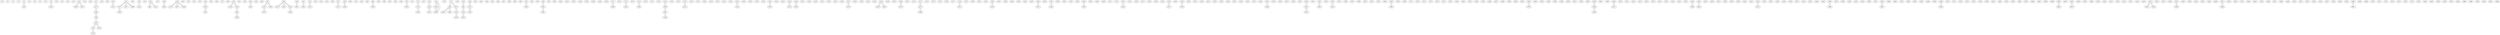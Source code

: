 graph {
n0;
n1;
n2;
n3;
n4;
n5;
n6;
n7;
n8;
n9;
n10;
n11;
n12;
n13;
n14;
n15;
n16;
n17;
n18;
n19;
n20;
n21;
n22;
n23;
n24;
n25;
n26;
n27;
n28;
n29;
n30;
n31;
n32;
n33;
n34;
n35;
n36;
n37;
n38;
n39;
n40;
n41;
n42;
n43;
n44;
n45;
n46;
n47;
n48;
n49;
n50;
n51;
n52;
n53;
n54;
n55;
n56;
n57;
n58;
n59;
n60;
n61;
n62;
n63;
n64;
n65;
n66;
n67;
n68;
n69;
n70;
n71;
n72;
n73;
n74;
n75;
n76;
n77;
n78;
n79;
n80;
n81;
n82;
n83;
n84;
n85;
n86;
n87;
n88;
n89;
n90;
n91;
n92;
n93;
n94;
n95;
n96;
n97;
n98;
n99;
n100;
n101;
n102;
n103;
n104;
n105;
n106;
n107;
n108;
n109;
n110;
n111;
n112;
n113;
n114;
n115;
n116;
n117;
n118;
n119;
n120;
n121;
n122;
n123;
n124;
n125;
n126;
n127;
n128;
n129;
n130;
n131;
n132;
n133;
n134;
n135;
n136;
n137;
n138;
n139;
n140;
n141;
n142;
n143;
n144;
n145;
n146;
n147;
n148;
n149;
n150;
n151;
n152;
n153;
n154;
n155;
n156;
n157;
n158;
n159;
n160;
n161;
n162;
n163;
n164;
n165;
n166;
n167;
n168;
n169;
n170;
n171;
n172;
n173;
n174;
n175;
n176;
n177;
n178;
n179;
n180;
n181;
n182;
n183;
n184;
n185;
n186;
n187;
n188;
n189;
n190;
n191;
n192;
n193;
n194;
n195;
n196;
n197;
n198;
n199;
n200;
n201;
n202;
n203;
n204;
n205;
n206;
n207;
n208;
n209;
n210;
n211;
n212;
n213;
n214;
n215;
n216;
n217;
n218;
n219;
n220;
n221;
n222;
n223;
n224;
n225;
n226;
n227;
n228;
n229;
n230;
n231;
n232;
n233;
n234;
n235;
n236;
n237;
n238;
n239;
n240;
n241;
n242;
n243;
n244;
n245;
n246;
n247;
n248;
n249;
n250;
n251;
n252;
n253;
n254;
n255;
n256;
n257;
n258;
n259;
n260;
n261;
n262;
n263;
n264;
n265;
n266;
n267;
n268;
n269;
n270;
n271;
n272;
n273;
n274;
n275;
n276;
n277;
n278;
n279;
n280;
n281;
n282;
n283;
n284;
n285;
n286;
n287;
n288;
n289;
n290;
n291;
n292;
n293;
n294;
n295;
n296;
n297;
n298;
n299;
n300;
n301;
n302;
n303;
n304;
n305;
n306;
n307;
n308;
n309;
n310;
n311;
n312;
n313;
n314;
n315;
n316;
n317;
n318;
n319;
n320;
n321;
n322;
n323;
n324;
n325;
n326;
n327;
n328;
n329;
n330;
n331;
n332;
n333;
n334;
n335;
n336;
n337;
n338;
n339;
n340;
n341;
n342;
n343;
n344;
n345;
n346;
n347;
n348;
n349;
n350;
n351;
n352;
n353;
n354;
n355;
n356;
n357;
n358;
n359;
n360;
n361;
n362;
n363;
n364;
n365;
n366;
n367;
n368;
n369;
n370;
n371;
n372;
n373;
n374;
n375;
n376;
n377;
n378;
n379;
n380;
n381;
n382;
n383;
n384;
n385;
n386;
n387;
n388;
n389;
n390;
n391;
n392;
n393;
n394;
n395;
n396;
n397;
n398;
n399;
n400;
n401;
n402;
n403;
n404;
n405;
n406;
n407;
n408;
n409;
n410;
n411;
n412;
n413;
n414;
n415;
n416;
n417;
n418;
n419;
n420;
n421;
n422;
n423;
n424;
n425;
n426;
n427;
n428;
n429;
n430;
n431;
n432;
n433;
n434;
n435;
n436;
n437;
n438;
n439;
n440;
n441;
n442;
n443;
n444;
n445;
n446;
n447;
n448;
n449;
n450;
n451;
n452;
n453;
n454;
n455;
n456;
n457;
n458;
n459;
n460;
n461;
n462;
n463;
n464;
n465;
n466;
n467;
n468;
n469;
n470;
n471;
n472;
n473;
n474;
n475;
n476;
n477;
n478;
n479;
n480;
n481;
n482;
n483;
n484;
n485;
n486;
n487;
n488;
n489;
n490;
n491;
n492;
n493;
n494;
n495;
n496;
n497;
n498;
n499;
n4 -- n38;
n9 -- n303;
n14 -- n269;
n14 -- n397;
n17 -- n272;
n20 -- n142;
n21 -- n337;
n21 -- n386;
n21 -- n151;
n23 -- n130;
n23 -- n218;
n24 -- n413;
n26 -- n96;
n26 -- n215;
n28 -- n458;
n29 -- n201;
n29 -- n439;
n29 -- n110;
n34 -- n353;
n38 -- n4;
n40 -- n183;
n40 -- n105;
n41 -- n353;
n44 -- n48;
n47 -- n442;
n47 -- n241;
n48 -- n44;
n49 -- n222;
n49 -- n192;
n49 -- n123;
n50 -- n367;
n51 -- n454;
n52 -- n210;
n57 -- n227;
n58 -- n130;
n58 -- n194;
n59 -- n198;
n64 -- n460;
n70 -- n297;
n72 -- n175;
n74 -- n235;
n75 -- n186;
n75 -- n149;
n77 -- n98;
n77 -- n351;
n79 -- n82;
n80 -- n221;
n82 -- n120;
n82 -- n79;
n91 -- n169;
n92 -- n183;
n92 -- n339;
n95 -- n392;
n96 -- n26;
n98 -- n495;
n98 -- n234;
n98 -- n77;
n105 -- n40;
n107 -- n235;
n110 -- n29;
n111 -- n396;
n113 -- n418;
n115 -- n200;
n118 -- n416;
n118 -- n351;
n120 -- n82;
n120 -- n424;
n121 -- n408;
n123 -- n49;
n125 -- n155;
n130 -- n58;
n130 -- n160;
n130 -- n23;
n134 -- n144;
n137 -- n241;
n140 -- n355;
n142 -- n20;
n144 -- n134;
n145 -- n376;
n146 -- n320;
n149 -- n186;
n149 -- n75;
n151 -- n435;
n151 -- n21;
n155 -- n125;
n157 -- n278;
n160 -- n130;
n163 -- n239;
n163 -- n405;
n166 -- n270;
n168 -- n407;
n169 -- n91;
n171 -- n472;
n175 -- n72;
n175 -- n184;
n178 -- n207;
n183 -- n92;
n183 -- n40;
n184 -- n175;
n185 -- n253;
n186 -- n149;
n186 -- n75;
n192 -- n49;
n194 -- n58;
n194 -- n272;
n195 -- n431;
n197 -- n393;
n198 -- n59;
n200 -- n115;
n201 -- n29;
n205 -- n291;
n207 -- n178;
n210 -- n52;
n213 -- n283;
n215 -- n26;
n218 -- n23;
n221 -- n479;
n221 -- n80;
n222 -- n491;
n222 -- n49;
n224 -- n377;
n226 -- n256;
n227 -- n57;
n234 -- n98;
n235 -- n74;
n235 -- n107;
n239 -- n163;
n241 -- n137;
n241 -- n47;
n244 -- n389;
n250 -- n267;
n252 -- n302;
n253 -- n185;
n255 -- n423;
n256 -- n226;
n265 -- n364;
n267 -- n250;
n267 -- n412;
n269 -- n14;
n270 -- n166;
n272 -- n17;
n272 -- n194;
n278 -- n157;
n283 -- n213;
n291 -- n205;
n293 -- n378;
n297 -- n70;
n302 -- n252;
n303 -- n9;
n306 -- n384;
n309 -- n317;
n317 -- n309;
n320 -- n146;
n323 -- n459;
n324 -- n463;
n333 -- n374;
n337 -- n21;
n339 -- n92;
n346 -- n496;
n349 -- n384;
n351 -- n77;
n351 -- n118;
n353 -- n34;
n353 -- n41;
n355 -- n140;
n358 -- n467;
n364 -- n265;
n367 -- n50;
n369 -- n482;
n374 -- n333;
n376 -- n145;
n377 -- n224;
n378 -- n293;
n384 -- n349;
n384 -- n306;
n386 -- n21;
n387 -- n392;
n388 -- n472;
n389 -- n244;
n392 -- n95;
n392 -- n387;
n393 -- n197;
n396 -- n111;
n397 -- n14;
n400 -- n498;
n402 -- n487;
n405 -- n163;
n407 -- n408;
n407 -- n168;
n408 -- n121;
n408 -- n407;
n412 -- n267;
n413 -- n24;
n416 -- n118;
n418 -- n113;
n421 -- n461;
n421 -- n493;
n423 -- n255;
n424 -- n120;
n427 -- n428;
n428 -- n427;
n431 -- n195;
n435 -- n151;
n437 -- n456;
n439 -- n29;
n442 -- n47;
n454 -- n51;
n456 -- n437;
n458 -- n28;
n459 -- n323;
n460 -- n64;
n461 -- n421;
n463 -- n324;
n466 -- n497;
n467 -- n358;
n472 -- n171;
n472 -- n388;
n479 -- n221;
n482 -- n369;
n487 -- n402;
n491 -- n222;
n493 -- n421;
n495 -- n98;
n496 -- n346;
n497 -- n466;
n498 -- n400;
}
